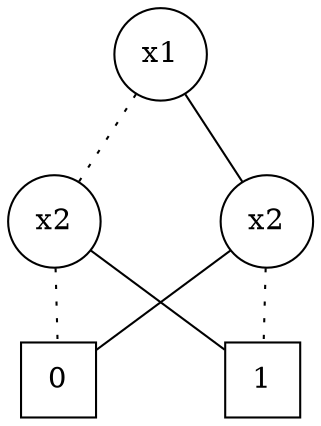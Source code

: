 graph {
  nodesep=0.8;
  ranksep=0.5;
  
  
  node[shape=circle];
  x1_1 [label="x1"];
  x2_1 [label="x2"];
  x2_2 [label="x2"];
  
  node[shape=square];
  
  0 [label="0"]
  1 [label="1"]
  
  x1_1 -- x2_1 [style="dotted"];
  x1_1 -- x2_2 [style="solid"];
  x2_1 -- 1 [style="solid"];
  x2_1 -- 0 [style="dotted"];
  
  x2_2 -- 0 [style="solid"];
  x2_2 -- 1 [style="dotted"];
  
}